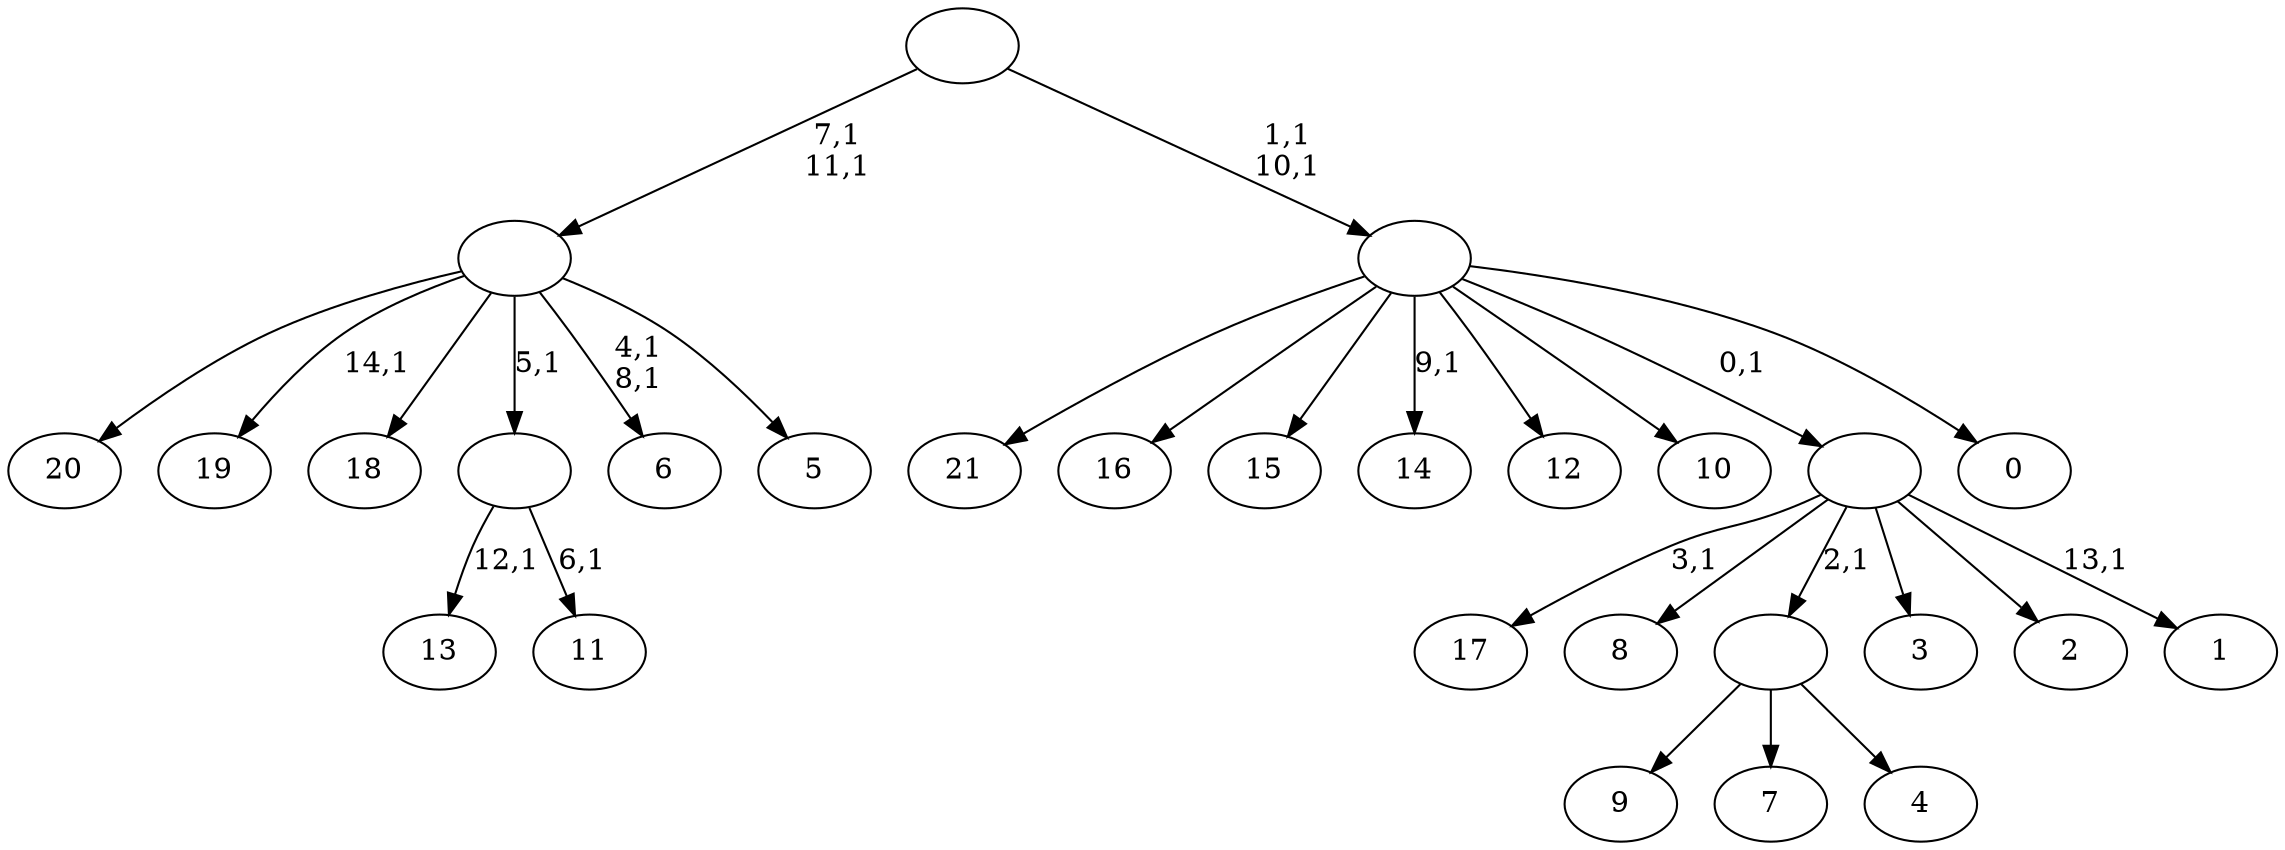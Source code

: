 digraph T {
	37 [label="21"]
	36 [label="20"]
	35 [label="19"]
	33 [label="18"]
	32 [label="17"]
	30 [label="16"]
	29 [label="15"]
	28 [label="14"]
	26 [label="13"]
	24 [label="12"]
	23 [label="11"]
	21 [label=""]
	20 [label="10"]
	19 [label="9"]
	18 [label="8"]
	17 [label="7"]
	16 [label="6"]
	13 [label="5"]
	12 [label=""]
	10 [label="4"]
	9 [label=""]
	8 [label="3"]
	7 [label="2"]
	6 [label="1"]
	4 [label=""]
	3 [label="0"]
	2 [label=""]
	0 [label=""]
	21 -> 23 [label="6,1"]
	21 -> 26 [label="12,1"]
	12 -> 16 [label="4,1\n8,1"]
	12 -> 35 [label="14,1"]
	12 -> 36 [label=""]
	12 -> 33 [label=""]
	12 -> 21 [label="5,1"]
	12 -> 13 [label=""]
	9 -> 19 [label=""]
	9 -> 17 [label=""]
	9 -> 10 [label=""]
	4 -> 6 [label="13,1"]
	4 -> 32 [label="3,1"]
	4 -> 18 [label=""]
	4 -> 9 [label="2,1"]
	4 -> 8 [label=""]
	4 -> 7 [label=""]
	2 -> 28 [label="9,1"]
	2 -> 37 [label=""]
	2 -> 30 [label=""]
	2 -> 29 [label=""]
	2 -> 24 [label=""]
	2 -> 20 [label=""]
	2 -> 4 [label="0,1"]
	2 -> 3 [label=""]
	0 -> 2 [label="1,1\n10,1"]
	0 -> 12 [label="7,1\n11,1"]
}
